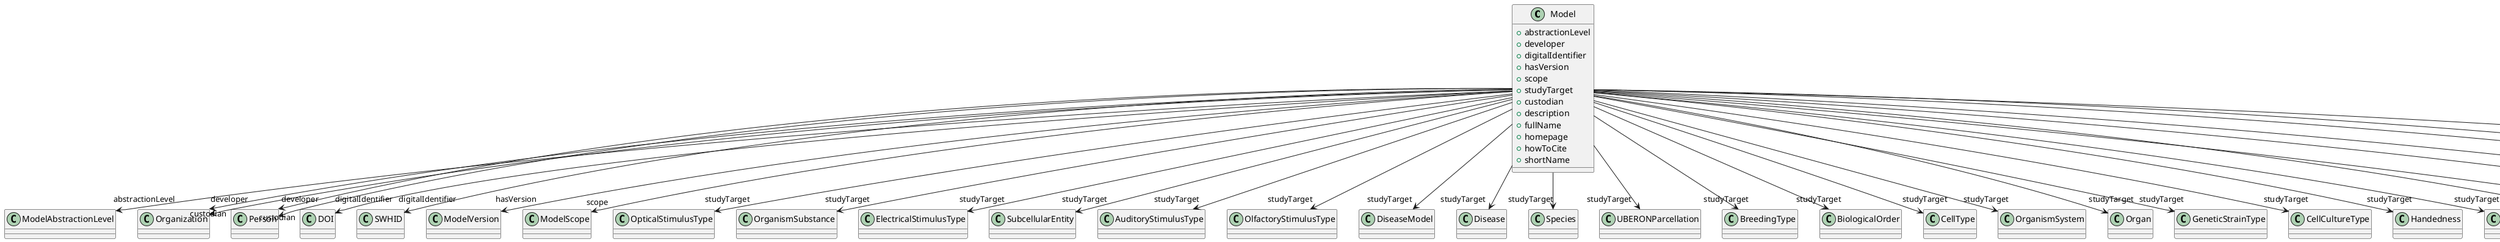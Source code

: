 @startuml
class Model {
+abstractionLevel
+developer
+digitalIdentifier
+hasVersion
+scope
+studyTarget
+custodian
+description
+fullName
+homepage
+howToCite
+shortName

}
Model -d-> "abstractionLevel" ModelAbstractionLevel
Model -d-> "developer" Organization
Model -d-> "developer" Person
Model -d-> "digitalIdentifier" DOI
Model -d-> "digitalIdentifier" SWHID
Model -d-> "hasVersion" ModelVersion
Model -d-> "scope" ModelScope
Model -d-> "studyTarget" OpticalStimulusType
Model -d-> "studyTarget" OrganismSubstance
Model -d-> "studyTarget" ElectricalStimulusType
Model -d-> "studyTarget" SubcellularEntity
Model -d-> "studyTarget" AuditoryStimulusType
Model -d-> "studyTarget" OlfactoryStimulusType
Model -d-> "studyTarget" DiseaseModel
Model -d-> "studyTarget" Disease
Model -d-> "studyTarget" Species
Model -d-> "studyTarget" UBERONParcellation
Model -d-> "studyTarget" BreedingType
Model -d-> "studyTarget" BiologicalOrder
Model -d-> "studyTarget" CellType
Model -d-> "studyTarget" OrganismSystem
Model -d-> "studyTarget" Organ
Model -d-> "studyTarget" GeneticStrainType
Model -d-> "studyTarget" CellCultureType
Model -d-> "studyTarget" Handedness
Model -d-> "studyTarget" MolecularEntity
Model -d-> "studyTarget" BiologicalSex
Model -d-> "studyTarget" GustatoryStimulusType
Model -d-> "studyTarget" VisualStimulusType
Model -d-> "studyTarget" TactileStimulusType
Model -d-> "studyTarget" TermSuggestion
Model -d-> "studyTarget" AnatomicalEntity
Model -d-> "custodian" Organization
Model -d-> "custodian" Person
Model -d-> "homepage" URL

@enduml